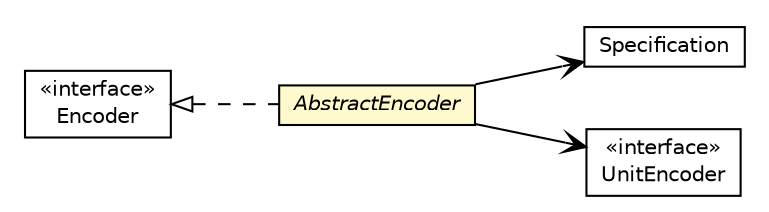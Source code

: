 #!/usr/local/bin/dot
#
# Class diagram 
# Generated by UMLGraph version R5_6-24-gf6e263 (http://www.umlgraph.org/)
#

digraph G {
	edge [fontname="Helvetica",fontsize=10,labelfontname="Helvetica",labelfontsize=10];
	node [fontname="Helvetica",fontsize=10,shape=plaintext];
	nodesep=0.25;
	ranksep=0.5;
	rankdir=LR;
	// com.github.jinahya.codec.Specification
	c26 [label=<<table title="com.github.jinahya.codec.Specification" border="0" cellborder="1" cellspacing="0" cellpadding="2" port="p" href="./Specification.html">
		<tr><td><table border="0" cellspacing="0" cellpadding="1">
<tr><td align="center" balign="center"> Specification </td></tr>
		</table></td></tr>
		</table>>, URL="./Specification.html", fontname="Helvetica", fontcolor="black", fontsize=10.0];
	// com.github.jinahya.codec.AbstractEncoder
	c27 [label=<<table title="com.github.jinahya.codec.AbstractEncoder" border="0" cellborder="1" cellspacing="0" cellpadding="2" port="p" bgcolor="lemonChiffon" href="./AbstractEncoder.html">
		<tr><td><table border="0" cellspacing="0" cellpadding="1">
<tr><td align="center" balign="center"><font face="Helvetica-Oblique"> AbstractEncoder </font></td></tr>
		</table></td></tr>
		</table>>, URL="./AbstractEncoder.html", fontname="Helvetica", fontcolor="black", fontsize=10.0];
	// com.github.jinahya.codec.UnitEncoder
	c29 [label=<<table title="com.github.jinahya.codec.UnitEncoder" border="0" cellborder="1" cellspacing="0" cellpadding="2" port="p" href="./UnitEncoder.html">
		<tr><td><table border="0" cellspacing="0" cellpadding="1">
<tr><td align="center" balign="center"> &#171;interface&#187; </td></tr>
<tr><td align="center" balign="center"> UnitEncoder </td></tr>
		</table></td></tr>
		</table>>, URL="./UnitEncoder.html", fontname="Helvetica", fontcolor="black", fontsize=10.0];
	// com.github.jinahya.codec.Encoder
	c31 [label=<<table title="com.github.jinahya.codec.Encoder" border="0" cellborder="1" cellspacing="0" cellpadding="2" port="p" href="./Encoder.html">
		<tr><td><table border="0" cellspacing="0" cellpadding="1">
<tr><td align="center" balign="center"> &#171;interface&#187; </td></tr>
<tr><td align="center" balign="center"> Encoder </td></tr>
		</table></td></tr>
		</table>>, URL="./Encoder.html", fontname="Helvetica", fontcolor="black", fontsize=10.0];
	//com.github.jinahya.codec.AbstractEncoder implements com.github.jinahya.codec.Encoder
	c31:p -> c27:p [dir=back,arrowtail=empty,style=dashed];
	// com.github.jinahya.codec.AbstractEncoder NAVASSOC com.github.jinahya.codec.Specification
	c27:p -> c26:p [taillabel="", label="", headlabel="", fontname="Helvetica", fontcolor="black", fontsize=10.0, color="black", arrowhead=open];
	// com.github.jinahya.codec.AbstractEncoder NAVASSOC com.github.jinahya.codec.UnitEncoder
	c27:p -> c29:p [taillabel="", label="", headlabel="", fontname="Helvetica", fontcolor="black", fontsize=10.0, color="black", arrowhead=open];
}

